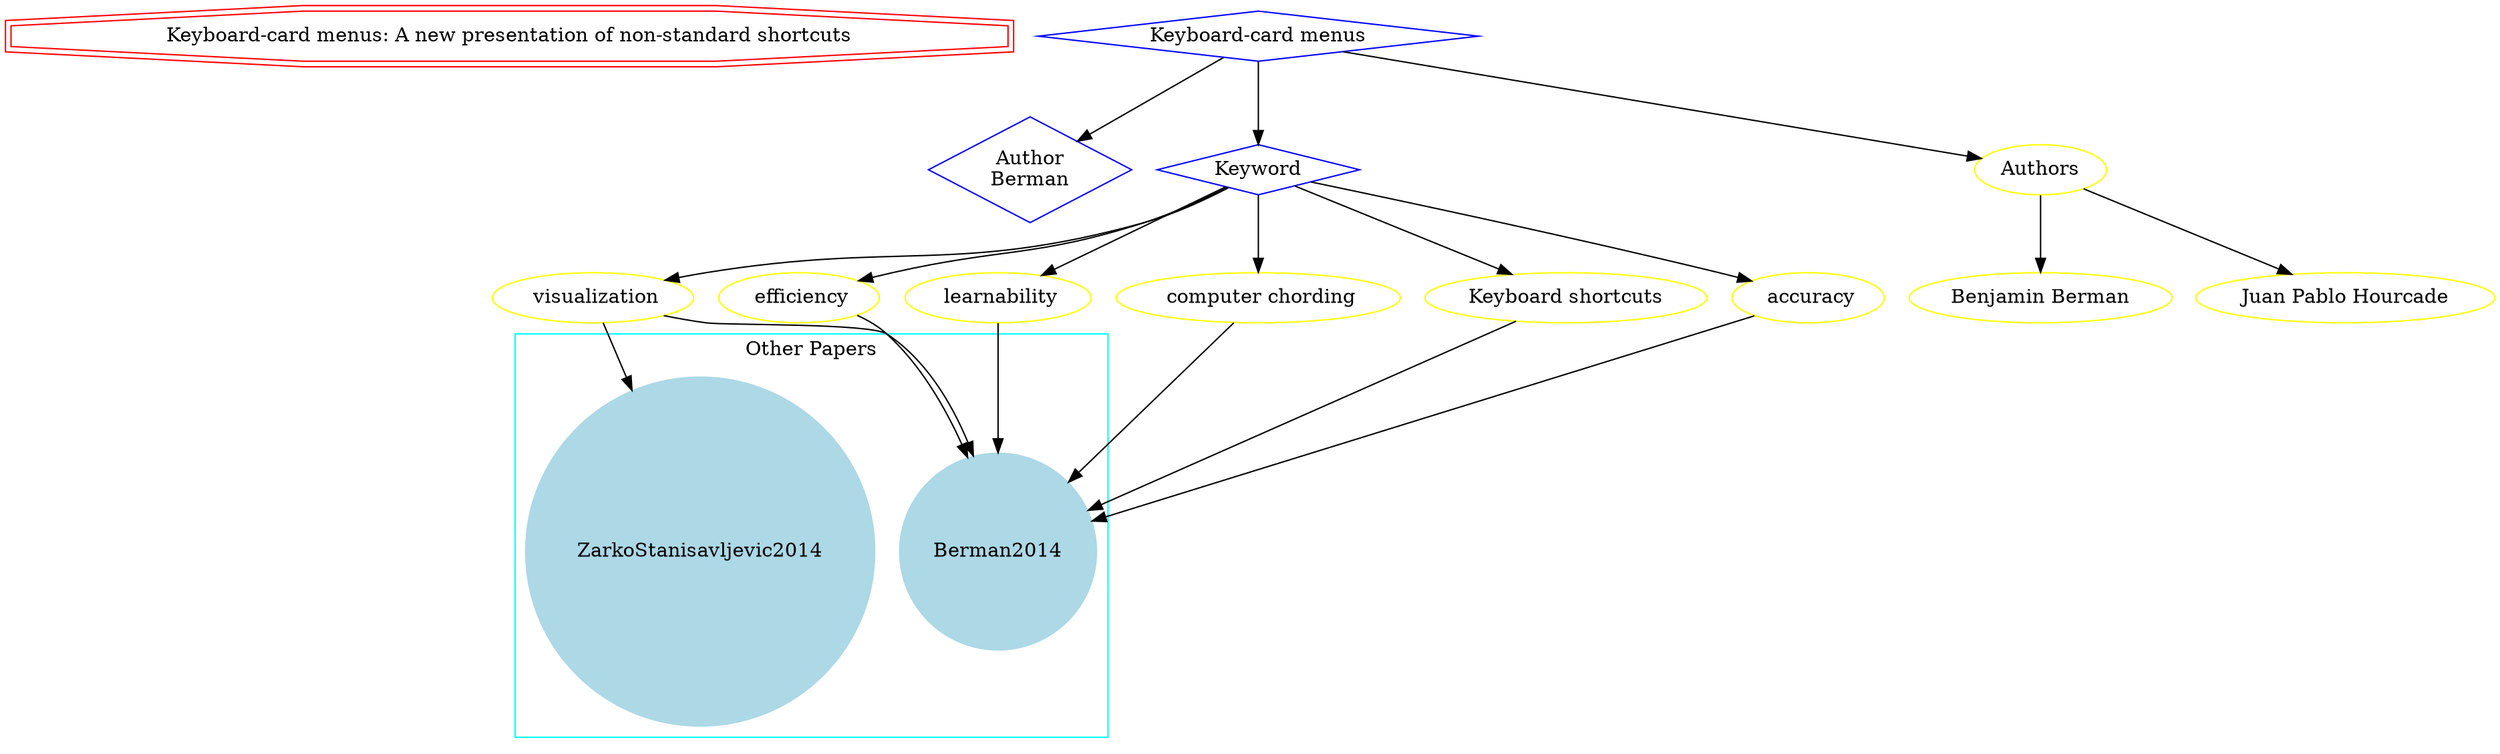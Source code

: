 strict digraph mind_map104 {
	node [color=red shape=doubleoctagon]
	"Keyboard-card menus: A new presentation of non-standard shortcuts"
	node [color=blue shape=diamond]
	"Author
Berman"
	Keyword
	"Keyboard-card menus":" A new presentation of non-standard shortcuts" -> "Author
Berman"
	"Keyboard-card menus":" A new presentation of non-standard shortcuts" -> Keyword
	node [color=yellow shape=ellipse]
	"Keyboard shortcuts"
	Keyword -> "Keyboard shortcuts"
	" accuracy"
	Keyword -> " accuracy"
	" efficiency"
	Keyword -> " efficiency"
	" visualization"
	Keyword -> " visualization"
	" learnability"
	Keyword -> " learnability"
	" computer chording"
	Keyword -> " computer chording"
	subgraph cluster_0 {
		node [style=filled]
		node [color=lightblue shape=circle]
		label="Other Papers"
		color=cyan
		ZarkoStanisavljevic2014
		Berman2014
	}
	"Keyboard shortcuts" -> Berman2014
	" accuracy" -> Berman2014
	" efficiency" -> Berman2014
	" visualization" -> ZarkoStanisavljevic2014
	" visualization" -> Berman2014
	" learnability" -> Berman2014
	" computer chording" -> Berman2014
	"Keyboard-card menus":" A new presentation of non-standard shortcuts" -> Authors
	Authors -> "Benjamin Berman"
	Authors -> "Juan Pablo Hourcade"
}
